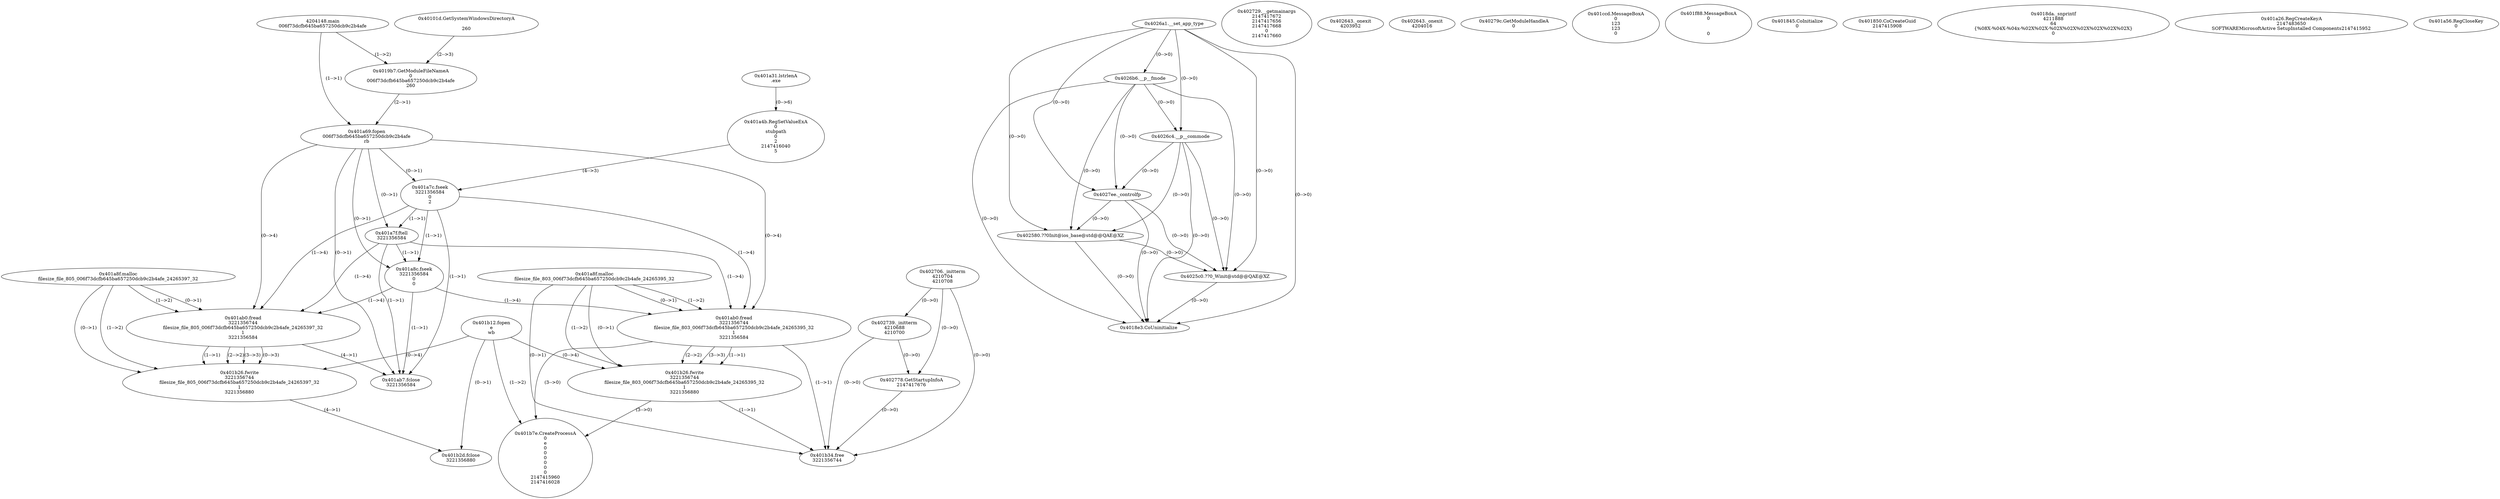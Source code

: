 // Global SCDG with merge call
digraph {
	0 [label="4204148.main
006f73dcfb645ba657250dcb9c2b4afe"]
	1 [label="0x4026a1.__set_app_type
"]
	2 [label="0x4026b6.__p__fmode
"]
	1 -> 2 [label="(0-->0)"]
	3 [label="0x4026c4.__p__commode
"]
	1 -> 3 [label="(0-->0)"]
	2 -> 3 [label="(0-->0)"]
	4 [label="0x4027ee._controlfp
"]
	1 -> 4 [label="(0-->0)"]
	2 -> 4 [label="(0-->0)"]
	3 -> 4 [label="(0-->0)"]
	5 [label="0x402706._initterm
4210704
4210708"]
	6 [label="0x402729.__getmainargs
2147417672
2147417656
2147417668
0
2147417660"]
	7 [label="0x402739._initterm
4210688
4210700"]
	5 -> 7 [label="(0-->0)"]
	8 [label="0x402580.??0Init@ios_base@std@@QAE@XZ
"]
	1 -> 8 [label="(0-->0)"]
	2 -> 8 [label="(0-->0)"]
	3 -> 8 [label="(0-->0)"]
	4 -> 8 [label="(0-->0)"]
	9 [label="0x402643._onexit
4203952"]
	10 [label="0x4025c0.??0_Winit@std@@QAE@XZ
"]
	1 -> 10 [label="(0-->0)"]
	2 -> 10 [label="(0-->0)"]
	3 -> 10 [label="(0-->0)"]
	4 -> 10 [label="(0-->0)"]
	8 -> 10 [label="(0-->0)"]
	11 [label="0x402643._onexit
4204016"]
	12 [label="0x402778.GetStartupInfoA
2147417676"]
	5 -> 12 [label="(0-->0)"]
	7 -> 12 [label="(0-->0)"]
	13 [label="0x40279c.GetModuleHandleA
0"]
	14 [label="0x401ccd.MessageBoxA
0
123
123
0"]
	15 [label="0x401f88.MessageBoxA
0


0"]
	16 [label="0x401845.CoInitialize
0"]
	17 [label="0x401850.CoCreateGuid
2147415908"]
	18 [label="0x4018da._snprintf
4211888
64
{%08X-%04X-%04x-%02X%02X-%02X%02X%02X%02X%02X%02X}
0"]
	19 [label="0x4018e3.CoUninitialize
"]
	1 -> 19 [label="(0-->0)"]
	2 -> 19 [label="(0-->0)"]
	3 -> 19 [label="(0-->0)"]
	4 -> 19 [label="(0-->0)"]
	8 -> 19 [label="(0-->0)"]
	10 -> 19 [label="(0-->0)"]
	20 [label="0x40101d.GetSystemWindowsDirectoryA

260"]
	21 [label="0x4019b7.GetModuleFileNameA
0
006f73dcfb645ba657250dcb9c2b4afe
260"]
	0 -> 21 [label="(1-->2)"]
	20 -> 21 [label="(2-->3)"]
	22 [label="0x401a26.RegCreateKeyA
2147483650
SOFTWARE\Microsoft\Active Setup\Installed Components\
2147415952"]
	23 [label="0x401a31.lstrlenA
\.exe"]
	24 [label="0x401a4b.RegSetValueExA
0
stubpath
0
2
2147416040
5"]
	23 -> 24 [label="(0-->6)"]
	25 [label="0x401a56.RegCloseKey
0"]
	26 [label="0x401a69.fopen
006f73dcfb645ba657250dcb9c2b4afe
rb"]
	0 -> 26 [label="(1-->1)"]
	21 -> 26 [label="(2-->1)"]
	27 [label="0x401a7c.fseek
3221356584
0
2"]
	26 -> 27 [label="(0-->1)"]
	24 -> 27 [label="(4-->3)"]
	28 [label="0x401a7f.ftell
3221356584"]
	26 -> 28 [label="(0-->1)"]
	27 -> 28 [label="(1-->1)"]
	29 [label="0x401a8c.fseek
3221356584
0
0"]
	26 -> 29 [label="(0-->1)"]
	27 -> 29 [label="(1-->1)"]
	28 -> 29 [label="(1-->1)"]
	30 [label="0x401a8f.malloc
filesize_file_805_006f73dcfb645ba657250dcb9c2b4afe_24265397_32"]
	31 [label="0x401ab0.fread
3221356744
filesize_file_805_006f73dcfb645ba657250dcb9c2b4afe_24265397_32
1
3221356584"]
	30 -> 31 [label="(0-->1)"]
	30 -> 31 [label="(1-->2)"]
	26 -> 31 [label="(0-->4)"]
	27 -> 31 [label="(1-->4)"]
	28 -> 31 [label="(1-->4)"]
	29 -> 31 [label="(1-->4)"]
	32 [label="0x401ab7.fclose
3221356584"]
	26 -> 32 [label="(0-->1)"]
	27 -> 32 [label="(1-->1)"]
	28 -> 32 [label="(1-->1)"]
	29 -> 32 [label="(1-->1)"]
	31 -> 32 [label="(4-->1)"]
	33 [label="0x401b12.fopen
e
wb"]
	34 [label="0x401b26.fwrite
3221356744
filesize_file_805_006f73dcfb645ba657250dcb9c2b4afe_24265397_32
1
3221356880"]
	30 -> 34 [label="(0-->1)"]
	31 -> 34 [label="(1-->1)"]
	30 -> 34 [label="(1-->2)"]
	31 -> 34 [label="(2-->2)"]
	31 -> 34 [label="(3-->3)"]
	31 -> 34 [label="(0-->3)"]
	33 -> 34 [label="(0-->4)"]
	35 [label="0x401b2d.fclose
3221356880"]
	33 -> 35 [label="(0-->1)"]
	34 -> 35 [label="(4-->1)"]
	36 [label="0x401a8f.malloc
filesize_file_803_006f73dcfb645ba657250dcb9c2b4afe_24265395_32"]
	37 [label="0x401ab0.fread
3221356744
filesize_file_803_006f73dcfb645ba657250dcb9c2b4afe_24265395_32
1
3221356584"]
	36 -> 37 [label="(0-->1)"]
	36 -> 37 [label="(1-->2)"]
	26 -> 37 [label="(0-->4)"]
	27 -> 37 [label="(1-->4)"]
	28 -> 37 [label="(1-->4)"]
	29 -> 37 [label="(1-->4)"]
	38 [label="0x401b26.fwrite
3221356744
filesize_file_803_006f73dcfb645ba657250dcb9c2b4afe_24265395_32
1
3221356880"]
	36 -> 38 [label="(0-->1)"]
	37 -> 38 [label="(1-->1)"]
	36 -> 38 [label="(1-->2)"]
	37 -> 38 [label="(2-->2)"]
	37 -> 38 [label="(3-->3)"]
	33 -> 38 [label="(0-->4)"]
	39 [label="0x401b34.free
3221356744"]
	36 -> 39 [label="(0-->1)"]
	37 -> 39 [label="(1-->1)"]
	38 -> 39 [label="(1-->1)"]
	5 -> 39 [label="(0-->0)"]
	7 -> 39 [label="(0-->0)"]
	12 -> 39 [label="(0-->0)"]
	40 [label="0x401b7e.CreateProcessA
0
e
0
0
0
0
0
0
2147415960
2147416028"]
	33 -> 40 [label="(1-->2)"]
	37 -> 40 [label="(3-->0)"]
	38 -> 40 [label="(3-->0)"]
}
